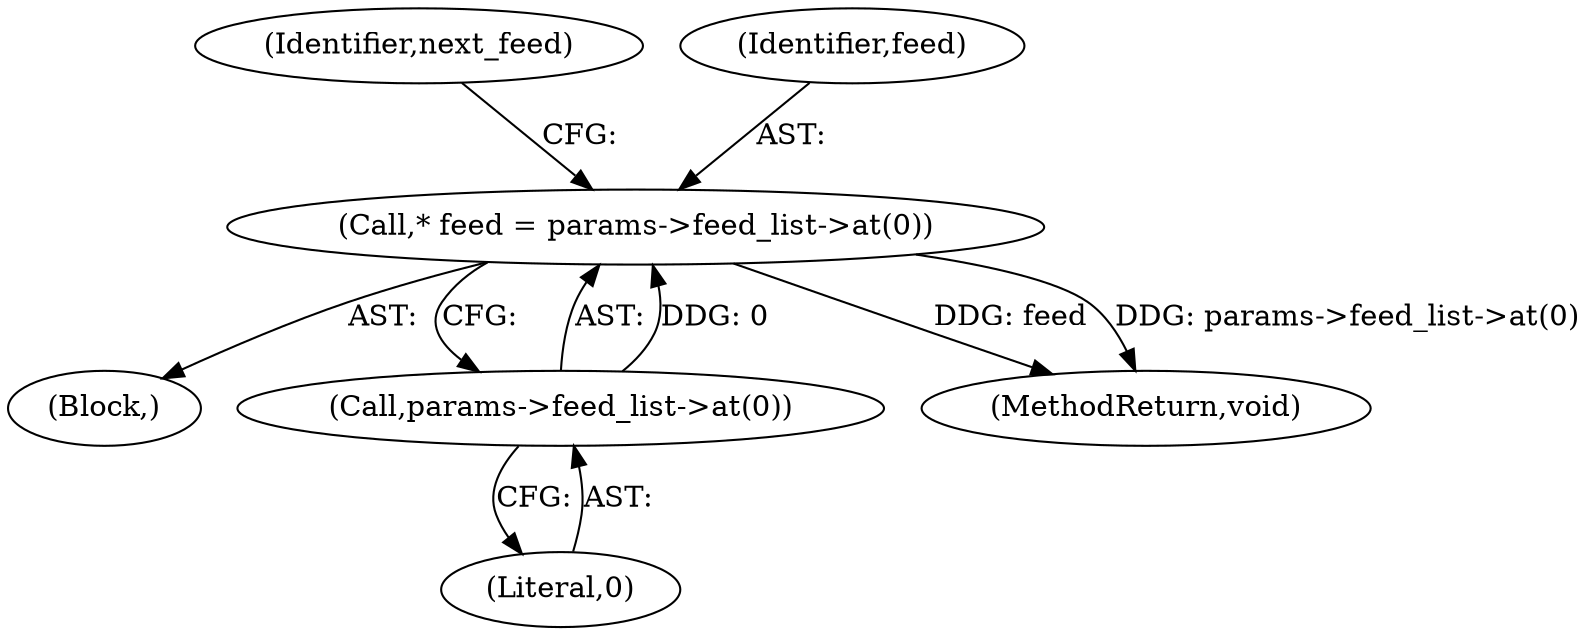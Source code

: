 digraph "0_Chrome_dd3b6fe574edad231c01c78e4647a74c38dc4178_3@pointer" {
"1000122" [label="(Call,* feed = params->feed_list->at(0))"];
"1000124" [label="(Call,params->feed_list->at(0))"];
"1000124" [label="(Call,params->feed_list->at(0))"];
"1000129" [label="(Identifier,next_feed)"];
"1000104" [label="(Block,)"];
"1000204" [label="(MethodReturn,void)"];
"1000125" [label="(Literal,0)"];
"1000122" [label="(Call,* feed = params->feed_list->at(0))"];
"1000123" [label="(Identifier,feed)"];
"1000122" -> "1000104"  [label="AST: "];
"1000122" -> "1000124"  [label="CFG: "];
"1000123" -> "1000122"  [label="AST: "];
"1000124" -> "1000122"  [label="AST: "];
"1000129" -> "1000122"  [label="CFG: "];
"1000122" -> "1000204"  [label="DDG: feed"];
"1000122" -> "1000204"  [label="DDG: params->feed_list->at(0)"];
"1000124" -> "1000122"  [label="DDG: 0"];
"1000124" -> "1000125"  [label="CFG: "];
"1000125" -> "1000124"  [label="AST: "];
}
